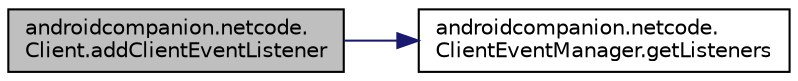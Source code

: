 digraph "androidcompanion.netcode.Client.addClientEventListener"
{
  edge [fontname="Helvetica",fontsize="10",labelfontname="Helvetica",labelfontsize="10"];
  node [fontname="Helvetica",fontsize="10",shape=record];
  rankdir="LR";
  Node2 [label="androidcompanion.netcode.\lClient.addClientEventListener",height=0.2,width=0.4,color="black", fillcolor="grey75", style="filled", fontcolor="black"];
  Node2 -> Node3 [color="midnightblue",fontsize="10",style="solid",fontname="Helvetica"];
  Node3 [label="androidcompanion.netcode.\lClientEventManager.getListeners",height=0.2,width=0.4,color="black", fillcolor="white", style="filled",URL="$classandroidcompanion_1_1netcode_1_1_client_event_manager.html#a291d40c3a79c586baf3aff9a5708fc4b"];
}
